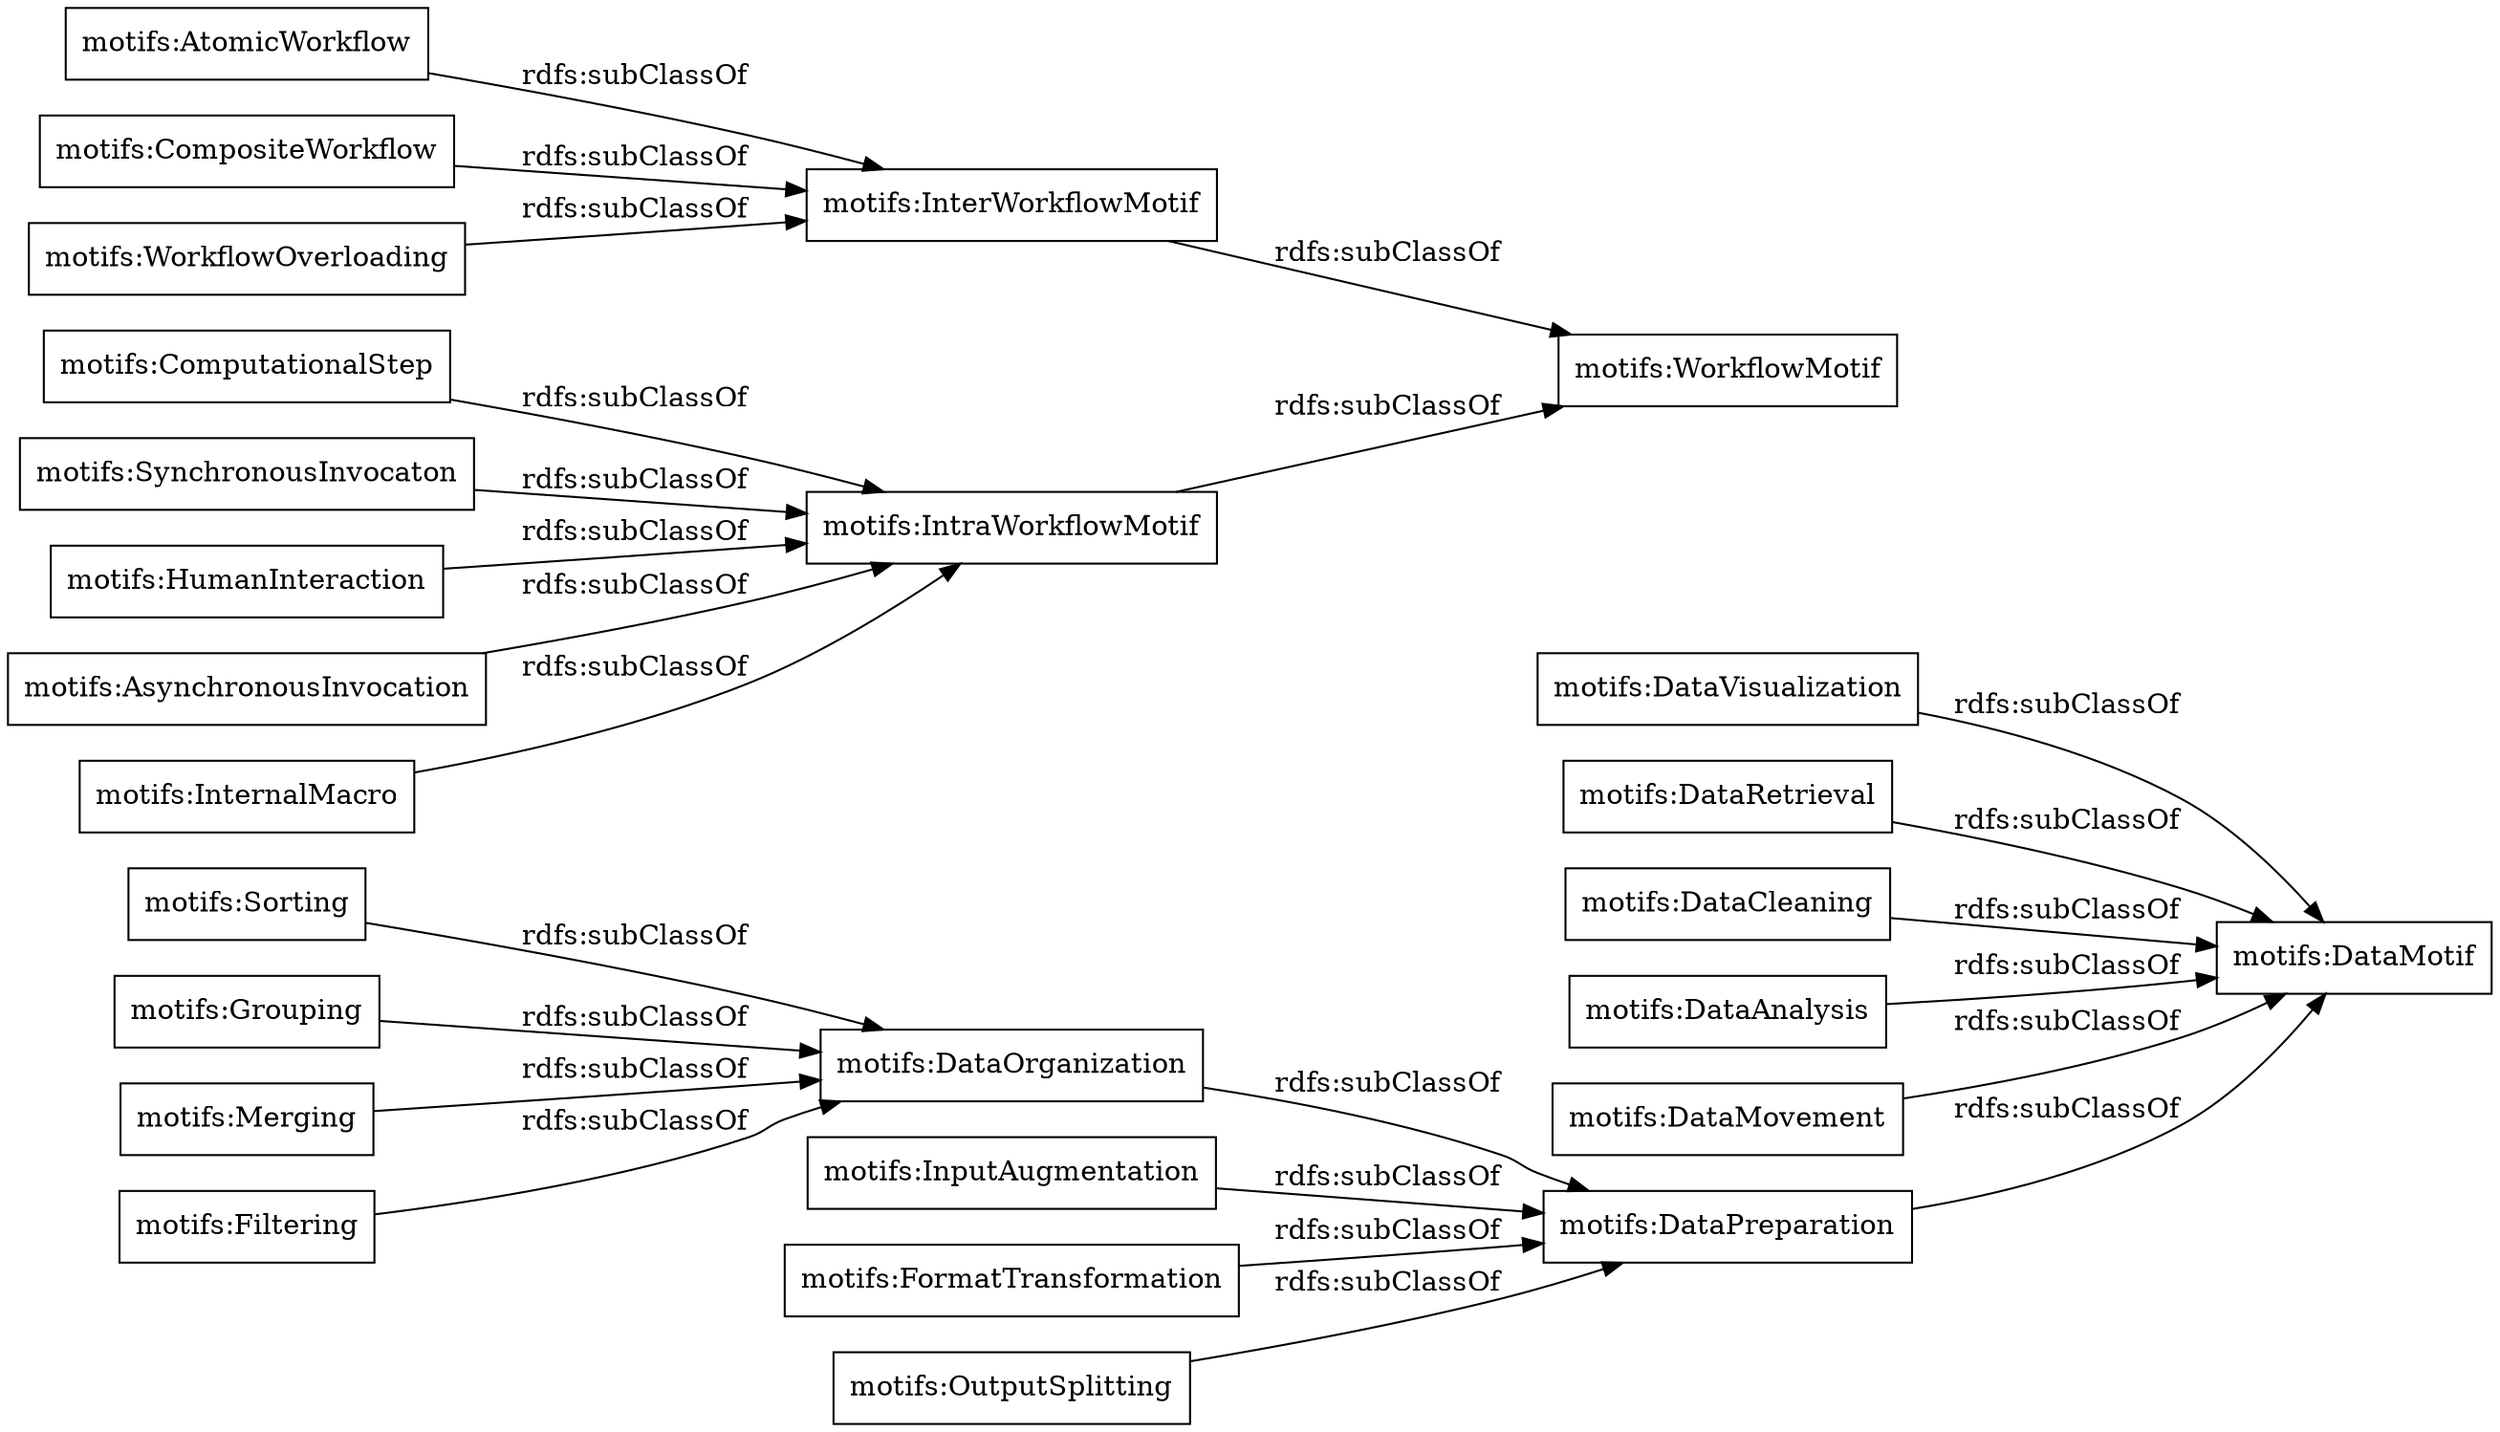 digraph ar2dtool_diagram { 
rankdir=LR;
size="1000"
node [shape = rectangle, color="black"]; "motifs:DataPreparation" "motifs:DataOrganization" "motifs:WorkflowMotif" "motifs:InputAugmentation" "motifs:ComputationalStep" "motifs:DataVisualization" "motifs:DataRetrieval" "motifs:InterWorkflowMotif" "motifs:FormatTransformation" "motifs:Sorting" "motifs:DataCleaning" "motifs:Grouping" "motifs:DataAnalysis" "motifs:DataMotif" "motifs:DataMovement" "motifs:SynchronousInvocaton" "motifs:HumanInteraction" "motifs:AsynchronousInvocation" "motifs:AtomicWorkflow" "motifs:CompositeWorkflow" "motifs:IntraWorkflowMotif" "motifs:InternalMacro" "motifs:WorkflowOverloading" "motifs:OutputSplitting" "motifs:Merging" "motifs:Filtering" ; /*classes style*/
	"motifs:SynchronousInvocaton" -> "motifs:IntraWorkflowMotif" [ label = "rdfs:subClassOf" ];
	"motifs:Sorting" -> "motifs:DataOrganization" [ label = "rdfs:subClassOf" ];
	"motifs:IntraWorkflowMotif" -> "motifs:WorkflowMotif" [ label = "rdfs:subClassOf" ];
	"motifs:DataRetrieval" -> "motifs:DataMotif" [ label = "rdfs:subClassOf" ];
	"motifs:Grouping" -> "motifs:DataOrganization" [ label = "rdfs:subClassOf" ];
	"motifs:DataCleaning" -> "motifs:DataMotif" [ label = "rdfs:subClassOf" ];
	"motifs:Merging" -> "motifs:DataOrganization" [ label = "rdfs:subClassOf" ];
	"motifs:AtomicWorkflow" -> "motifs:InterWorkflowMotif" [ label = "rdfs:subClassOf" ];
	"motifs:WorkflowOverloading" -> "motifs:InterWorkflowMotif" [ label = "rdfs:subClassOf" ];
	"motifs:DataAnalysis" -> "motifs:DataMotif" [ label = "rdfs:subClassOf" ];
	"motifs:ComputationalStep" -> "motifs:IntraWorkflowMotif" [ label = "rdfs:subClassOf" ];
	"motifs:InterWorkflowMotif" -> "motifs:WorkflowMotif" [ label = "rdfs:subClassOf" ];
	"motifs:DataOrganization" -> "motifs:DataPreparation" [ label = "rdfs:subClassOf" ];
	"motifs:AsynchronousInvocation" -> "motifs:IntraWorkflowMotif" [ label = "rdfs:subClassOf" ];
	"motifs:Filtering" -> "motifs:DataOrganization" [ label = "rdfs:subClassOf" ];
	"motifs:OutputSplitting" -> "motifs:DataPreparation" [ label = "rdfs:subClassOf" ];
	"motifs:InputAugmentation" -> "motifs:DataPreparation" [ label = "rdfs:subClassOf" ];
	"motifs:DataVisualization" -> "motifs:DataMotif" [ label = "rdfs:subClassOf" ];
	"motifs:FormatTransformation" -> "motifs:DataPreparation" [ label = "rdfs:subClassOf" ];
	"motifs:DataMovement" -> "motifs:DataMotif" [ label = "rdfs:subClassOf" ];
	"motifs:HumanInteraction" -> "motifs:IntraWorkflowMotif" [ label = "rdfs:subClassOf" ];
	"motifs:InternalMacro" -> "motifs:IntraWorkflowMotif" [ label = "rdfs:subClassOf" ];
	"motifs:CompositeWorkflow" -> "motifs:InterWorkflowMotif" [ label = "rdfs:subClassOf" ];
	"motifs:DataPreparation" -> "motifs:DataMotif" [ label = "rdfs:subClassOf" ];

}
